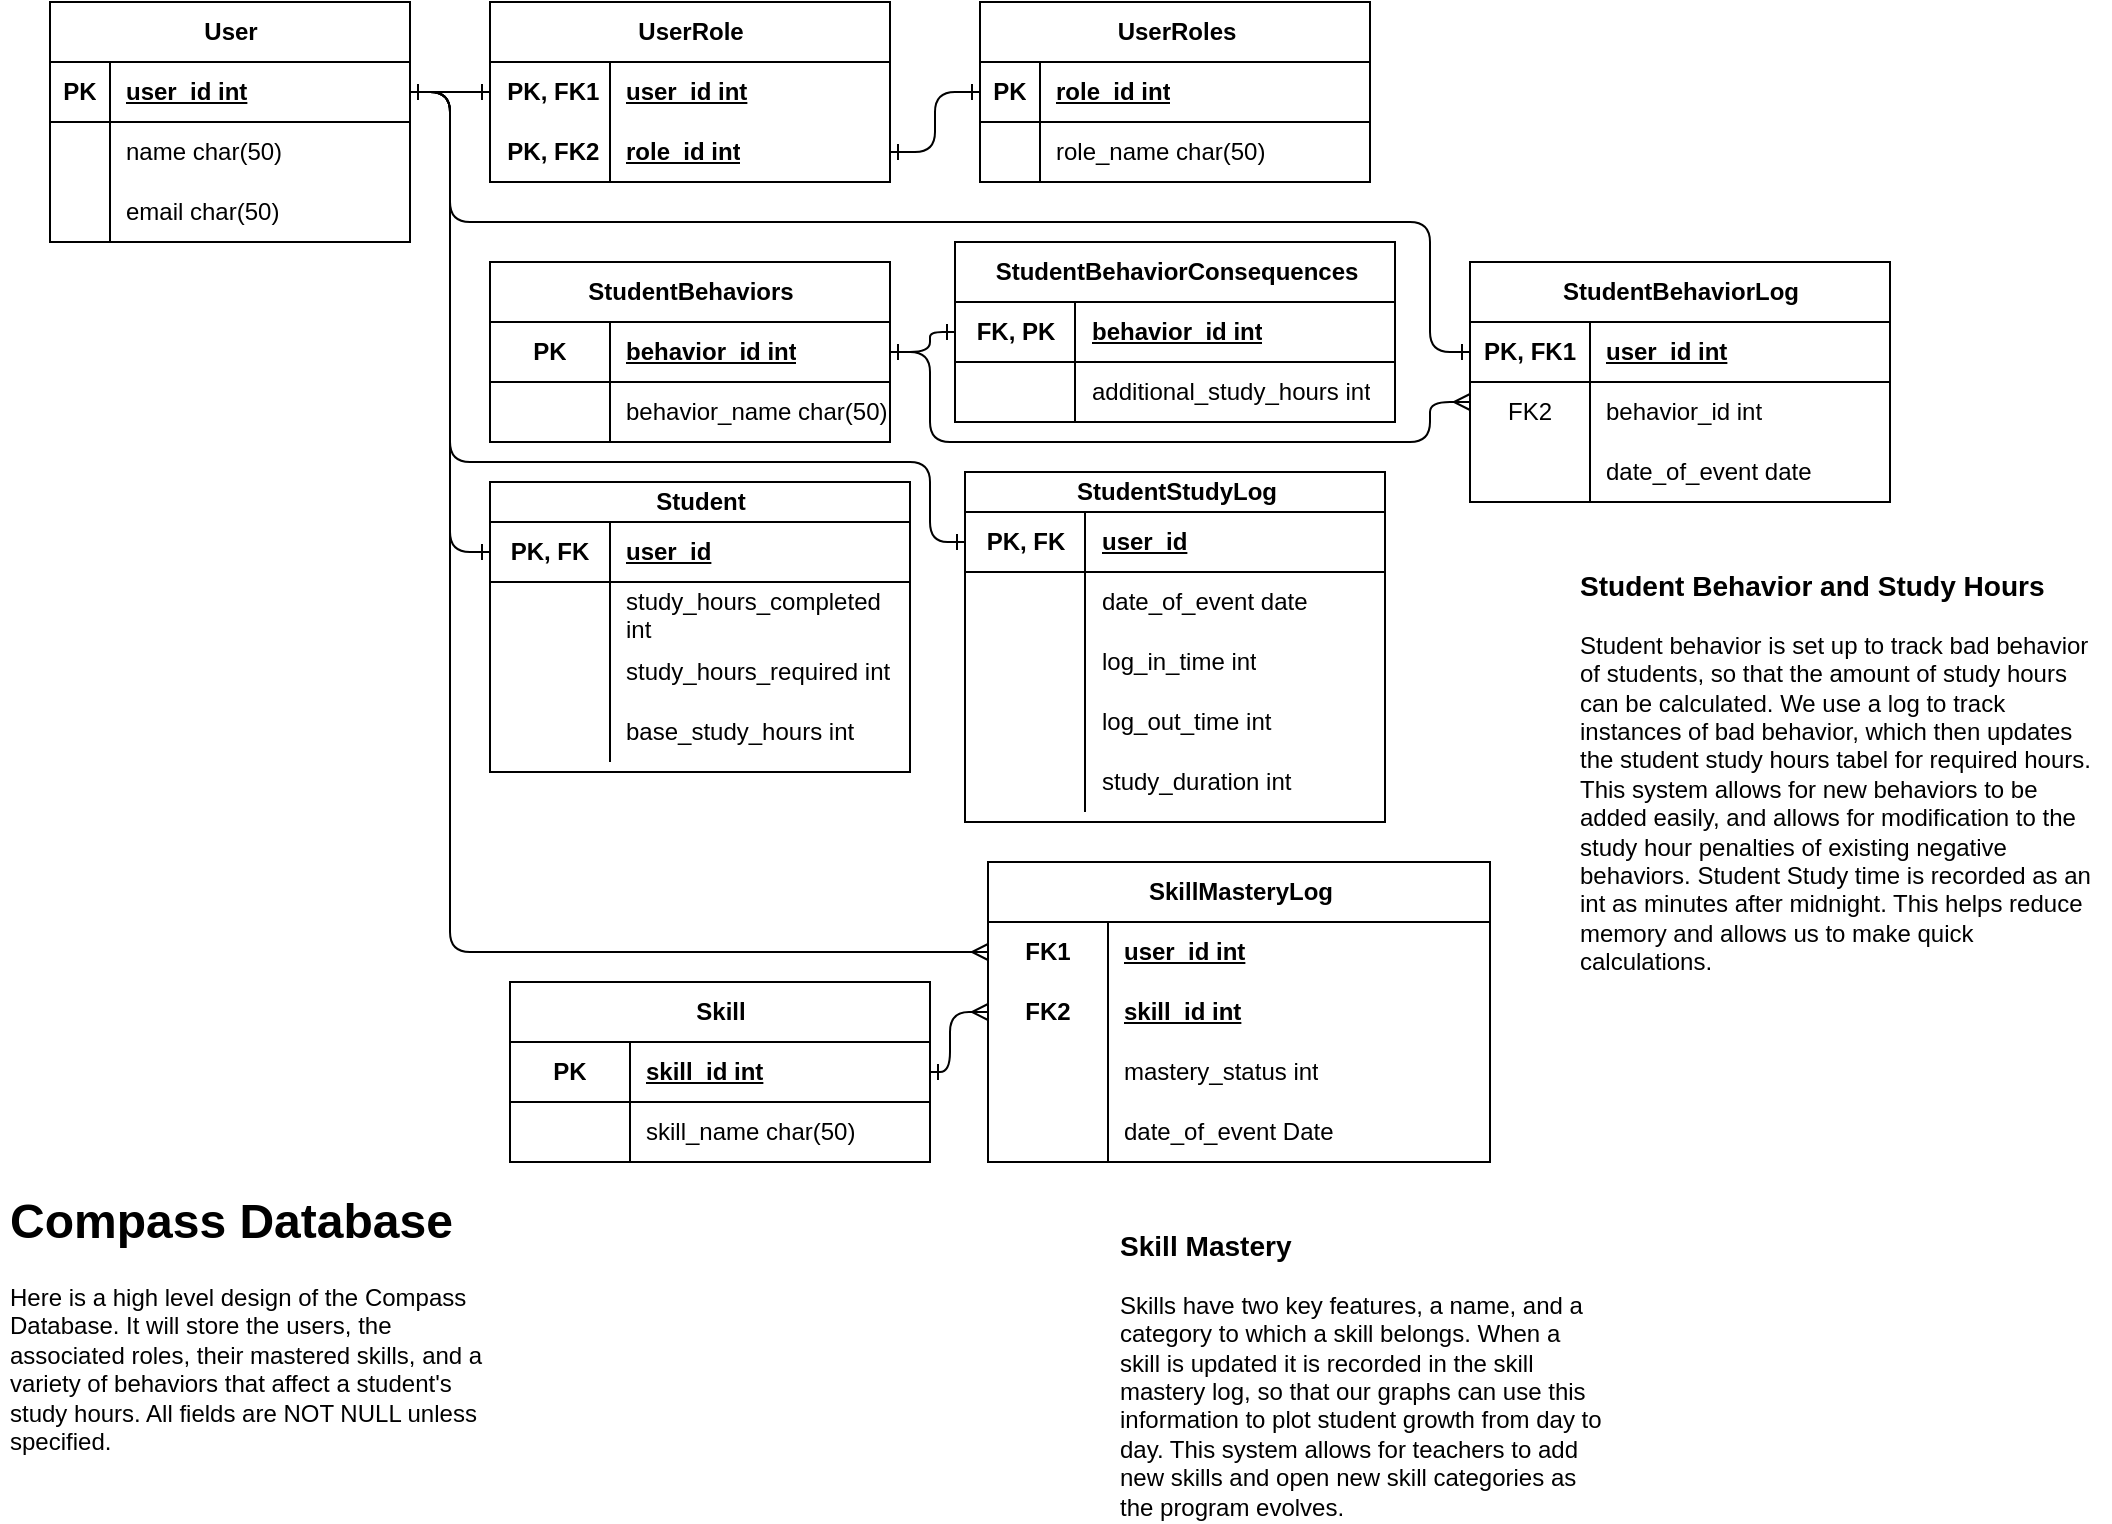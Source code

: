 <mxfile version="21.2.8" type="device">
  <diagram id="kwE6-qjGUI-A0Hsj0AUA" name="Revised-Schema">
    <mxGraphModel dx="1434" dy="844" grid="1" gridSize="10" guides="1" tooltips="1" connect="1" arrows="1" fold="1" page="1" pageScale="1" pageWidth="1100" pageHeight="850" math="0" shadow="0">
      <root>
        <mxCell id="0" />
        <mxCell id="1" parent="0" />
        <mxCell id="wrhdYv9aHZvg68aqzWrF-1" value="User" style="shape=table;startSize=30;container=1;collapsible=1;childLayout=tableLayout;fixedRows=1;rowLines=0;fontStyle=1;align=center;resizeLast=1;html=1;" parent="1" vertex="1">
          <mxGeometry x="40" y="40" width="180" height="120" as="geometry" />
        </mxCell>
        <mxCell id="wrhdYv9aHZvg68aqzWrF-2" value="" style="shape=tableRow;horizontal=0;startSize=0;swimlaneHead=0;swimlaneBody=0;fillColor=none;collapsible=0;dropTarget=0;points=[[0,0.5],[1,0.5]];portConstraint=eastwest;top=0;left=0;right=0;bottom=1;" parent="wrhdYv9aHZvg68aqzWrF-1" vertex="1">
          <mxGeometry y="30" width="180" height="30" as="geometry" />
        </mxCell>
        <mxCell id="wrhdYv9aHZvg68aqzWrF-3" value="PK" style="shape=partialRectangle;connectable=0;fillColor=none;top=0;left=0;bottom=0;right=0;fontStyle=1;overflow=hidden;whiteSpace=wrap;html=1;" parent="wrhdYv9aHZvg68aqzWrF-2" vertex="1">
          <mxGeometry width="30" height="30" as="geometry">
            <mxRectangle width="30" height="30" as="alternateBounds" />
          </mxGeometry>
        </mxCell>
        <mxCell id="wrhdYv9aHZvg68aqzWrF-4" value="user_id int  " style="shape=partialRectangle;connectable=0;fillColor=none;top=0;left=0;bottom=0;right=0;align=left;spacingLeft=6;fontStyle=5;overflow=hidden;whiteSpace=wrap;html=1;" parent="wrhdYv9aHZvg68aqzWrF-2" vertex="1">
          <mxGeometry x="30" width="150" height="30" as="geometry">
            <mxRectangle width="150" height="30" as="alternateBounds" />
          </mxGeometry>
        </mxCell>
        <mxCell id="wrhdYv9aHZvg68aqzWrF-5" value="" style="shape=tableRow;horizontal=0;startSize=0;swimlaneHead=0;swimlaneBody=0;fillColor=none;collapsible=0;dropTarget=0;points=[[0,0.5],[1,0.5]];portConstraint=eastwest;top=0;left=0;right=0;bottom=0;" parent="wrhdYv9aHZvg68aqzWrF-1" vertex="1">
          <mxGeometry y="60" width="180" height="30" as="geometry" />
        </mxCell>
        <mxCell id="wrhdYv9aHZvg68aqzWrF-6" value="" style="shape=partialRectangle;connectable=0;fillColor=none;top=0;left=0;bottom=0;right=0;editable=1;overflow=hidden;whiteSpace=wrap;html=1;" parent="wrhdYv9aHZvg68aqzWrF-5" vertex="1">
          <mxGeometry width="30" height="30" as="geometry">
            <mxRectangle width="30" height="30" as="alternateBounds" />
          </mxGeometry>
        </mxCell>
        <mxCell id="wrhdYv9aHZvg68aqzWrF-7" value="name char(50)  " style="shape=partialRectangle;connectable=0;fillColor=none;top=0;left=0;bottom=0;right=0;align=left;spacingLeft=6;overflow=hidden;whiteSpace=wrap;html=1;" parent="wrhdYv9aHZvg68aqzWrF-5" vertex="1">
          <mxGeometry x="30" width="150" height="30" as="geometry">
            <mxRectangle width="150" height="30" as="alternateBounds" />
          </mxGeometry>
        </mxCell>
        <mxCell id="wrhdYv9aHZvg68aqzWrF-70" value="" style="shape=tableRow;horizontal=0;startSize=0;swimlaneHead=0;swimlaneBody=0;fillColor=none;collapsible=0;dropTarget=0;points=[[0,0.5],[1,0.5]];portConstraint=eastwest;top=0;left=0;right=0;bottom=0;" parent="wrhdYv9aHZvg68aqzWrF-1" vertex="1">
          <mxGeometry y="90" width="180" height="30" as="geometry" />
        </mxCell>
        <mxCell id="wrhdYv9aHZvg68aqzWrF-71" value="" style="shape=partialRectangle;connectable=0;fillColor=none;top=0;left=0;bottom=0;right=0;editable=1;overflow=hidden;whiteSpace=wrap;html=1;" parent="wrhdYv9aHZvg68aqzWrF-70" vertex="1">
          <mxGeometry width="30" height="30" as="geometry">
            <mxRectangle width="30" height="30" as="alternateBounds" />
          </mxGeometry>
        </mxCell>
        <mxCell id="wrhdYv9aHZvg68aqzWrF-72" value="email char(50)  " style="shape=partialRectangle;connectable=0;fillColor=none;top=0;left=0;bottom=0;right=0;align=left;spacingLeft=6;overflow=hidden;whiteSpace=wrap;html=1;" parent="wrhdYv9aHZvg68aqzWrF-70" vertex="1">
          <mxGeometry x="30" width="150" height="30" as="geometry">
            <mxRectangle width="150" height="30" as="alternateBounds" />
          </mxGeometry>
        </mxCell>
        <mxCell id="wrhdYv9aHZvg68aqzWrF-11" value="UserRole" style="shape=table;startSize=30;container=1;collapsible=1;childLayout=tableLayout;fixedRows=1;rowLines=0;fontStyle=1;align=center;resizeLast=1;html=1;" parent="1" vertex="1">
          <mxGeometry x="260" y="40" width="200" height="90" as="geometry" />
        </mxCell>
        <mxCell id="-w2sV17a5buSyy1D-3dS-11" value="" style="shape=tableRow;horizontal=0;startSize=0;swimlaneHead=0;swimlaneBody=0;fillColor=none;collapsible=0;dropTarget=0;points=[[0,0.5],[1,0.5]];portConstraint=eastwest;top=0;left=0;right=0;bottom=0;" parent="wrhdYv9aHZvg68aqzWrF-11" vertex="1">
          <mxGeometry y="30" width="200" height="30" as="geometry" />
        </mxCell>
        <mxCell id="-w2sV17a5buSyy1D-3dS-12" value="&lt;b&gt;&amp;nbsp;PK, FK1&lt;/b&gt;" style="shape=partialRectangle;connectable=0;fillColor=none;top=0;left=0;bottom=0;right=0;editable=1;overflow=hidden;whiteSpace=wrap;html=1;" parent="-w2sV17a5buSyy1D-3dS-11" vertex="1">
          <mxGeometry width="60" height="30" as="geometry">
            <mxRectangle width="60" height="30" as="alternateBounds" />
          </mxGeometry>
        </mxCell>
        <mxCell id="-w2sV17a5buSyy1D-3dS-13" value="&lt;u&gt;&lt;b&gt;user_id int  &lt;/b&gt;&lt;/u&gt;" style="shape=partialRectangle;connectable=0;fillColor=none;top=0;left=0;bottom=0;right=0;align=left;spacingLeft=6;overflow=hidden;whiteSpace=wrap;html=1;" parent="-w2sV17a5buSyy1D-3dS-11" vertex="1">
          <mxGeometry x="60" width="140" height="30" as="geometry">
            <mxRectangle width="140" height="30" as="alternateBounds" />
          </mxGeometry>
        </mxCell>
        <mxCell id="wrhdYv9aHZvg68aqzWrF-12" value="" style="shape=tableRow;horizontal=0;startSize=0;swimlaneHead=0;swimlaneBody=0;fillColor=none;collapsible=0;dropTarget=0;points=[[0,0.5],[1,0.5]];portConstraint=eastwest;top=0;left=0;right=0;bottom=1;swimlaneLine=0;strokeColor=default;swimlaneFillColor=none;" parent="wrhdYv9aHZvg68aqzWrF-11" vertex="1">
          <mxGeometry y="60" width="200" height="30" as="geometry" />
        </mxCell>
        <mxCell id="wrhdYv9aHZvg68aqzWrF-13" value="&amp;nbsp;PK, FK2" style="shape=partialRectangle;connectable=0;fillColor=none;top=0;left=0;bottom=0;right=0;fontStyle=1;overflow=hidden;whiteSpace=wrap;html=1;" parent="wrhdYv9aHZvg68aqzWrF-12" vertex="1">
          <mxGeometry width="60" height="30" as="geometry">
            <mxRectangle width="60" height="30" as="alternateBounds" />
          </mxGeometry>
        </mxCell>
        <mxCell id="wrhdYv9aHZvg68aqzWrF-14" value="role_id int  " style="shape=partialRectangle;connectable=0;fillColor=none;top=0;left=0;bottom=0;right=0;align=left;spacingLeft=6;fontStyle=5;overflow=hidden;whiteSpace=wrap;html=1;strokeColor=default;" parent="wrhdYv9aHZvg68aqzWrF-12" vertex="1">
          <mxGeometry x="60" width="140" height="30" as="geometry">
            <mxRectangle width="140" height="30" as="alternateBounds" />
          </mxGeometry>
        </mxCell>
        <mxCell id="wrhdYv9aHZvg68aqzWrF-18" value="UserRoles" style="shape=table;startSize=30;container=1;collapsible=1;childLayout=tableLayout;fixedRows=1;rowLines=0;fontStyle=1;align=center;resizeLast=1;html=1;" parent="1" vertex="1">
          <mxGeometry x="505" y="40" width="195" height="90" as="geometry" />
        </mxCell>
        <mxCell id="wrhdYv9aHZvg68aqzWrF-19" value="" style="shape=tableRow;horizontal=0;startSize=0;swimlaneHead=0;swimlaneBody=0;fillColor=none;collapsible=0;dropTarget=0;points=[[0,0.5],[1,0.5]];portConstraint=eastwest;top=0;left=0;right=0;bottom=1;swimlaneLine=0;strokeColor=default;" parent="wrhdYv9aHZvg68aqzWrF-18" vertex="1">
          <mxGeometry y="30" width="195" height="30" as="geometry" />
        </mxCell>
        <mxCell id="wrhdYv9aHZvg68aqzWrF-20" value="PK" style="shape=partialRectangle;connectable=0;fillColor=none;top=0;left=0;bottom=0;right=0;fontStyle=1;overflow=hidden;whiteSpace=wrap;html=1;" parent="wrhdYv9aHZvg68aqzWrF-19" vertex="1">
          <mxGeometry width="30" height="30" as="geometry">
            <mxRectangle width="30" height="30" as="alternateBounds" />
          </mxGeometry>
        </mxCell>
        <mxCell id="wrhdYv9aHZvg68aqzWrF-21" value="role_id int  " style="shape=partialRectangle;connectable=0;fillColor=none;top=0;left=0;bottom=0;right=0;align=left;spacingLeft=6;fontStyle=5;overflow=hidden;whiteSpace=wrap;html=1;strokeColor=default;" parent="wrhdYv9aHZvg68aqzWrF-19" vertex="1">
          <mxGeometry x="30" width="165" height="30" as="geometry">
            <mxRectangle width="165" height="30" as="alternateBounds" />
          </mxGeometry>
        </mxCell>
        <mxCell id="wrhdYv9aHZvg68aqzWrF-22" value="" style="shape=tableRow;horizontal=0;startSize=0;swimlaneHead=0;swimlaneBody=0;fillColor=none;collapsible=0;dropTarget=0;points=[[0,0.5],[1,0.5]];portConstraint=eastwest;top=0;left=0;right=0;bottom=0;" parent="wrhdYv9aHZvg68aqzWrF-18" vertex="1">
          <mxGeometry y="60" width="195" height="30" as="geometry" />
        </mxCell>
        <mxCell id="wrhdYv9aHZvg68aqzWrF-23" value="" style="shape=partialRectangle;connectable=0;fillColor=none;top=0;left=0;bottom=0;right=0;editable=1;overflow=hidden;whiteSpace=wrap;html=1;" parent="wrhdYv9aHZvg68aqzWrF-22" vertex="1">
          <mxGeometry width="30" height="30" as="geometry">
            <mxRectangle width="30" height="30" as="alternateBounds" />
          </mxGeometry>
        </mxCell>
        <mxCell id="wrhdYv9aHZvg68aqzWrF-24" value="role_name char(50)" style="shape=partialRectangle;connectable=0;fillColor=none;top=0;left=0;bottom=0;right=0;align=left;spacingLeft=6;overflow=hidden;whiteSpace=wrap;html=1;" parent="wrhdYv9aHZvg68aqzWrF-22" vertex="1">
          <mxGeometry x="30" width="165" height="30" as="geometry">
            <mxRectangle width="165" height="30" as="alternateBounds" />
          </mxGeometry>
        </mxCell>
        <mxCell id="wrhdYv9aHZvg68aqzWrF-25" style="edgeStyle=orthogonalEdgeStyle;rounded=1;orthogonalLoop=1;jettySize=auto;html=1;exitX=1;exitY=0.5;exitDx=0;exitDy=0;endArrow=ERone;endFill=0;" parent="1" source="wrhdYv9aHZvg68aqzWrF-2" target="-w2sV17a5buSyy1D-3dS-11" edge="1">
          <mxGeometry relative="1" as="geometry" />
        </mxCell>
        <mxCell id="wrhdYv9aHZvg68aqzWrF-26" style="edgeStyle=orthogonalEdgeStyle;rounded=1;orthogonalLoop=1;jettySize=auto;html=1;entryX=0;entryY=0.5;entryDx=0;entryDy=0;endArrow=ERone;endFill=0;startArrow=ERone;startFill=0;" parent="1" source="wrhdYv9aHZvg68aqzWrF-12" target="wrhdYv9aHZvg68aqzWrF-19" edge="1">
          <mxGeometry relative="1" as="geometry">
            <mxPoint x="470" y="125" as="sourcePoint" />
          </mxGeometry>
        </mxCell>
        <mxCell id="wrhdYv9aHZvg68aqzWrF-27" value="StudentStudyLog" style="shape=table;startSize=20;container=1;collapsible=1;childLayout=tableLayout;fixedRows=1;rowLines=0;fontStyle=1;align=center;resizeLast=1;html=1;" parent="1" vertex="1">
          <mxGeometry x="497.5" y="275" width="210" height="175" as="geometry" />
        </mxCell>
        <mxCell id="wrhdYv9aHZvg68aqzWrF-28" value="" style="shape=tableRow;horizontal=0;startSize=0;swimlaneHead=0;swimlaneBody=0;fillColor=none;collapsible=0;dropTarget=0;points=[[0,0.5],[1,0.5]];portConstraint=eastwest;top=0;left=0;right=0;bottom=1;" parent="wrhdYv9aHZvg68aqzWrF-27" vertex="1">
          <mxGeometry y="20" width="210" height="30" as="geometry" />
        </mxCell>
        <mxCell id="wrhdYv9aHZvg68aqzWrF-29" value="PK, FK" style="shape=partialRectangle;connectable=0;fillColor=none;top=0;left=0;bottom=0;right=0;fontStyle=1;overflow=hidden;whiteSpace=wrap;html=1;" parent="wrhdYv9aHZvg68aqzWrF-28" vertex="1">
          <mxGeometry width="60" height="30" as="geometry">
            <mxRectangle width="60" height="30" as="alternateBounds" />
          </mxGeometry>
        </mxCell>
        <mxCell id="wrhdYv9aHZvg68aqzWrF-30" value="user_id" style="shape=partialRectangle;connectable=0;fillColor=none;top=0;left=0;bottom=0;right=0;align=left;spacingLeft=6;fontStyle=5;overflow=hidden;whiteSpace=wrap;html=1;" parent="wrhdYv9aHZvg68aqzWrF-28" vertex="1">
          <mxGeometry x="60" width="150" height="30" as="geometry">
            <mxRectangle width="150" height="30" as="alternateBounds" />
          </mxGeometry>
        </mxCell>
        <mxCell id="wrhdYv9aHZvg68aqzWrF-31" value="" style="shape=tableRow;horizontal=0;startSize=0;swimlaneHead=0;swimlaneBody=0;fillColor=none;collapsible=0;dropTarget=0;points=[[0,0.5],[1,0.5]];portConstraint=eastwest;top=0;left=0;right=0;bottom=0;" parent="wrhdYv9aHZvg68aqzWrF-27" vertex="1">
          <mxGeometry y="50" width="210" height="30" as="geometry" />
        </mxCell>
        <mxCell id="wrhdYv9aHZvg68aqzWrF-32" value="" style="shape=partialRectangle;connectable=0;fillColor=none;top=0;left=0;bottom=0;right=0;editable=1;overflow=hidden;whiteSpace=wrap;html=1;" parent="wrhdYv9aHZvg68aqzWrF-31" vertex="1">
          <mxGeometry width="60" height="30" as="geometry">
            <mxRectangle width="60" height="30" as="alternateBounds" />
          </mxGeometry>
        </mxCell>
        <mxCell id="wrhdYv9aHZvg68aqzWrF-33" value="date_of_event date" style="shape=partialRectangle;connectable=0;fillColor=none;top=0;left=0;bottom=0;right=0;align=left;spacingLeft=6;overflow=hidden;whiteSpace=wrap;html=1;" parent="wrhdYv9aHZvg68aqzWrF-31" vertex="1">
          <mxGeometry x="60" width="150" height="30" as="geometry">
            <mxRectangle width="150" height="30" as="alternateBounds" />
          </mxGeometry>
        </mxCell>
        <mxCell id="sIA8GLZx5vMfDytJu7W9-29" value="" style="shape=tableRow;horizontal=0;startSize=0;swimlaneHead=0;swimlaneBody=0;fillColor=none;collapsible=0;dropTarget=0;points=[[0,0.5],[1,0.5]];portConstraint=eastwest;top=0;left=0;right=0;bottom=0;" vertex="1" parent="wrhdYv9aHZvg68aqzWrF-27">
          <mxGeometry y="80" width="210" height="30" as="geometry" />
        </mxCell>
        <mxCell id="sIA8GLZx5vMfDytJu7W9-30" value="" style="shape=partialRectangle;connectable=0;fillColor=none;top=0;left=0;bottom=0;right=0;editable=1;overflow=hidden;whiteSpace=wrap;html=1;" vertex="1" parent="sIA8GLZx5vMfDytJu7W9-29">
          <mxGeometry width="60" height="30" as="geometry">
            <mxRectangle width="60" height="30" as="alternateBounds" />
          </mxGeometry>
        </mxCell>
        <mxCell id="sIA8GLZx5vMfDytJu7W9-31" value="log_in_time int" style="shape=partialRectangle;connectable=0;fillColor=none;top=0;left=0;bottom=0;right=0;align=left;spacingLeft=6;overflow=hidden;whiteSpace=wrap;html=1;" vertex="1" parent="sIA8GLZx5vMfDytJu7W9-29">
          <mxGeometry x="60" width="150" height="30" as="geometry">
            <mxRectangle width="150" height="30" as="alternateBounds" />
          </mxGeometry>
        </mxCell>
        <mxCell id="wrhdYv9aHZvg68aqzWrF-46" value="" style="shape=tableRow;horizontal=0;startSize=0;swimlaneHead=0;swimlaneBody=0;fillColor=none;collapsible=0;dropTarget=0;points=[[0,0.5],[1,0.5]];portConstraint=eastwest;top=0;left=0;right=0;bottom=0;" parent="wrhdYv9aHZvg68aqzWrF-27" vertex="1">
          <mxGeometry y="110" width="210" height="30" as="geometry" />
        </mxCell>
        <mxCell id="wrhdYv9aHZvg68aqzWrF-47" value="" style="shape=partialRectangle;connectable=0;fillColor=none;top=0;left=0;bottom=0;right=0;editable=1;overflow=hidden;whiteSpace=wrap;html=1;" parent="wrhdYv9aHZvg68aqzWrF-46" vertex="1">
          <mxGeometry width="60" height="30" as="geometry">
            <mxRectangle width="60" height="30" as="alternateBounds" />
          </mxGeometry>
        </mxCell>
        <mxCell id="wrhdYv9aHZvg68aqzWrF-48" value="log_out_time int" style="shape=partialRectangle;connectable=0;fillColor=none;top=0;left=0;bottom=0;right=0;align=left;spacingLeft=6;overflow=hidden;whiteSpace=wrap;html=1;" parent="wrhdYv9aHZvg68aqzWrF-46" vertex="1">
          <mxGeometry x="60" width="150" height="30" as="geometry">
            <mxRectangle width="150" height="30" as="alternateBounds" />
          </mxGeometry>
        </mxCell>
        <mxCell id="IGN3j7L9_UiRjIyBnI4d-12" value="" style="shape=tableRow;horizontal=0;startSize=0;swimlaneHead=0;swimlaneBody=0;fillColor=none;collapsible=0;dropTarget=0;points=[[0,0.5],[1,0.5]];portConstraint=eastwest;top=0;left=0;right=0;bottom=0;" parent="wrhdYv9aHZvg68aqzWrF-27" vertex="1">
          <mxGeometry y="140" width="210" height="30" as="geometry" />
        </mxCell>
        <mxCell id="IGN3j7L9_UiRjIyBnI4d-13" value="" style="shape=partialRectangle;connectable=0;fillColor=none;top=0;left=0;bottom=0;right=0;editable=1;overflow=hidden;whiteSpace=wrap;html=1;" parent="IGN3j7L9_UiRjIyBnI4d-12" vertex="1">
          <mxGeometry width="60" height="30" as="geometry">
            <mxRectangle width="60" height="30" as="alternateBounds" />
          </mxGeometry>
        </mxCell>
        <mxCell id="IGN3j7L9_UiRjIyBnI4d-14" value="study_duration int  " style="shape=partialRectangle;connectable=0;fillColor=none;top=0;left=0;bottom=0;right=0;align=left;spacingLeft=6;overflow=hidden;whiteSpace=wrap;html=1;" parent="IGN3j7L9_UiRjIyBnI4d-12" vertex="1">
          <mxGeometry x="60" width="150" height="30" as="geometry">
            <mxRectangle width="150" height="30" as="alternateBounds" />
          </mxGeometry>
        </mxCell>
        <mxCell id="wrhdYv9aHZvg68aqzWrF-49" style="edgeStyle=orthogonalEdgeStyle;rounded=1;orthogonalLoop=1;jettySize=auto;html=1;exitX=1;exitY=0.5;exitDx=0;exitDy=0;entryX=0;entryY=0.5;entryDx=0;entryDy=0;startArrow=ERone;startFill=0;endArrow=ERone;endFill=0;" parent="1" source="wrhdYv9aHZvg68aqzWrF-2" target="wrhdYv9aHZvg68aqzWrF-28" edge="1">
          <mxGeometry relative="1" as="geometry">
            <Array as="points">
              <mxPoint x="240" y="85" />
              <mxPoint x="240" y="270" />
              <mxPoint x="480" y="270" />
              <mxPoint x="480" y="310" />
            </Array>
          </mxGeometry>
        </mxCell>
        <mxCell id="wrhdYv9aHZvg68aqzWrF-69" style="edgeStyle=orthogonalEdgeStyle;orthogonalLoop=1;jettySize=auto;html=1;exitX=1;exitY=0.5;exitDx=0;exitDy=0;entryX=0;entryY=0.5;entryDx=0;entryDy=0;rounded=1;endArrow=ERmany;endFill=0;startArrow=ERone;startFill=0;" parent="1" source="wrhdYv9aHZvg68aqzWrF-2" target="wrhdYv9aHZvg68aqzWrF-107" edge="1">
          <mxGeometry relative="1" as="geometry">
            <Array as="points">
              <mxPoint x="240" y="85" />
              <mxPoint x="240" y="515" />
            </Array>
          </mxGeometry>
        </mxCell>
        <mxCell id="wrhdYv9aHZvg68aqzWrF-73" value="Skill" style="shape=table;startSize=30;container=1;collapsible=1;childLayout=tableLayout;fixedRows=1;rowLines=0;fontStyle=1;align=center;resizeLast=1;html=1;" parent="1" vertex="1">
          <mxGeometry x="270" y="530" width="210" height="90" as="geometry" />
        </mxCell>
        <mxCell id="wrhdYv9aHZvg68aqzWrF-74" value="" style="shape=tableRow;horizontal=0;startSize=0;swimlaneHead=0;swimlaneBody=0;fillColor=none;collapsible=0;dropTarget=0;points=[[0,0.5],[1,0.5]];portConstraint=eastwest;top=0;left=0;right=0;bottom=1;" parent="wrhdYv9aHZvg68aqzWrF-73" vertex="1">
          <mxGeometry y="30" width="210" height="30" as="geometry" />
        </mxCell>
        <mxCell id="wrhdYv9aHZvg68aqzWrF-75" value="PK" style="shape=partialRectangle;connectable=0;fillColor=none;top=0;left=0;bottom=0;right=0;fontStyle=1;overflow=hidden;whiteSpace=wrap;html=1;" parent="wrhdYv9aHZvg68aqzWrF-74" vertex="1">
          <mxGeometry width="60" height="30" as="geometry">
            <mxRectangle width="60" height="30" as="alternateBounds" />
          </mxGeometry>
        </mxCell>
        <mxCell id="wrhdYv9aHZvg68aqzWrF-76" value="skill_id int  " style="shape=partialRectangle;connectable=0;fillColor=none;top=0;left=0;bottom=0;right=0;align=left;spacingLeft=6;fontStyle=5;overflow=hidden;whiteSpace=wrap;html=1;" parent="wrhdYv9aHZvg68aqzWrF-74" vertex="1">
          <mxGeometry x="60" width="150" height="30" as="geometry">
            <mxRectangle width="150" height="30" as="alternateBounds" />
          </mxGeometry>
        </mxCell>
        <mxCell id="wrhdYv9aHZvg68aqzWrF-77" value="" style="shape=tableRow;horizontal=0;startSize=0;swimlaneHead=0;swimlaneBody=0;fillColor=none;collapsible=0;dropTarget=0;points=[[0,0.5],[1,0.5]];portConstraint=eastwest;top=0;left=0;right=0;bottom=0;" parent="wrhdYv9aHZvg68aqzWrF-73" vertex="1">
          <mxGeometry y="60" width="210" height="30" as="geometry" />
        </mxCell>
        <mxCell id="wrhdYv9aHZvg68aqzWrF-78" value="" style="shape=partialRectangle;connectable=0;fillColor=none;top=0;left=0;bottom=0;right=0;editable=1;overflow=hidden;whiteSpace=wrap;html=1;" parent="wrhdYv9aHZvg68aqzWrF-77" vertex="1">
          <mxGeometry width="60" height="30" as="geometry">
            <mxRectangle width="60" height="30" as="alternateBounds" />
          </mxGeometry>
        </mxCell>
        <mxCell id="wrhdYv9aHZvg68aqzWrF-79" value="skill_name char(50)" style="shape=partialRectangle;connectable=0;fillColor=none;top=0;left=0;bottom=0;right=0;align=left;spacingLeft=6;overflow=hidden;whiteSpace=wrap;html=1;" parent="wrhdYv9aHZvg68aqzWrF-77" vertex="1">
          <mxGeometry x="60" width="150" height="30" as="geometry">
            <mxRectangle width="150" height="30" as="alternateBounds" />
          </mxGeometry>
        </mxCell>
        <mxCell id="wrhdYv9aHZvg68aqzWrF-103" value="SkillMasteryLog" style="shape=table;startSize=30;container=1;collapsible=1;childLayout=tableLayout;fixedRows=1;rowLines=0;fontStyle=1;align=center;resizeLast=1;html=1;" parent="1" vertex="1">
          <mxGeometry x="509" y="470" width="251" height="150" as="geometry" />
        </mxCell>
        <mxCell id="wrhdYv9aHZvg68aqzWrF-107" value="" style="shape=tableRow;horizontal=0;startSize=0;swimlaneHead=0;swimlaneBody=0;fillColor=none;collapsible=0;dropTarget=0;points=[[0,0.5],[1,0.5]];portConstraint=eastwest;top=0;left=0;right=0;bottom=0;" parent="wrhdYv9aHZvg68aqzWrF-103" vertex="1">
          <mxGeometry y="30" width="251" height="30" as="geometry" />
        </mxCell>
        <mxCell id="wrhdYv9aHZvg68aqzWrF-108" value="&lt;b&gt;FK1&lt;/b&gt;" style="shape=partialRectangle;connectable=0;fillColor=none;top=0;left=0;bottom=0;right=0;editable=1;overflow=hidden;whiteSpace=wrap;html=1;" parent="wrhdYv9aHZvg68aqzWrF-107" vertex="1">
          <mxGeometry width="60" height="30" as="geometry">
            <mxRectangle width="60" height="30" as="alternateBounds" />
          </mxGeometry>
        </mxCell>
        <mxCell id="wrhdYv9aHZvg68aqzWrF-109" value="&lt;div style=&quot;text-align: right;&quot;&gt;&lt;u style=&quot;background-color: initial; font-weight: bold;&quot;&gt;user_id int&lt;/u&gt;&lt;/div&gt;" style="shape=partialRectangle;connectable=0;fillColor=none;top=0;left=0;bottom=0;right=0;align=left;spacingLeft=6;overflow=hidden;whiteSpace=wrap;html=1;" parent="wrhdYv9aHZvg68aqzWrF-107" vertex="1">
          <mxGeometry x="60" width="191" height="30" as="geometry">
            <mxRectangle width="191" height="30" as="alternateBounds" />
          </mxGeometry>
        </mxCell>
        <mxCell id="wrhdYv9aHZvg68aqzWrF-110" value="" style="shape=tableRow;horizontal=0;startSize=0;swimlaneHead=0;swimlaneBody=0;fillColor=none;collapsible=0;dropTarget=0;points=[[0,0.5],[1,0.5]];portConstraint=eastwest;top=0;left=0;right=0;bottom=0;" parent="wrhdYv9aHZvg68aqzWrF-103" vertex="1">
          <mxGeometry y="60" width="251" height="30" as="geometry" />
        </mxCell>
        <mxCell id="wrhdYv9aHZvg68aqzWrF-111" value="&lt;b&gt;FK2&lt;/b&gt;" style="shape=partialRectangle;connectable=0;fillColor=none;top=0;left=0;bottom=0;right=0;editable=1;overflow=hidden;whiteSpace=wrap;html=1;" parent="wrhdYv9aHZvg68aqzWrF-110" vertex="1">
          <mxGeometry width="60" height="30" as="geometry">
            <mxRectangle width="60" height="30" as="alternateBounds" />
          </mxGeometry>
        </mxCell>
        <mxCell id="wrhdYv9aHZvg68aqzWrF-112" value="&lt;u style=&quot;font-weight: bold;&quot;&gt;skill_id int&lt;/u&gt;" style="shape=partialRectangle;connectable=0;fillColor=none;top=0;left=0;bottom=0;right=0;align=left;spacingLeft=6;overflow=hidden;whiteSpace=wrap;html=1;" parent="wrhdYv9aHZvg68aqzWrF-110" vertex="1">
          <mxGeometry x="60" width="191" height="30" as="geometry">
            <mxRectangle width="191" height="30" as="alternateBounds" />
          </mxGeometry>
        </mxCell>
        <mxCell id="-w2sV17a5buSyy1D-3dS-1" value="" style="shape=tableRow;horizontal=0;startSize=0;swimlaneHead=0;swimlaneBody=0;fillColor=none;collapsible=0;dropTarget=0;points=[[0,0.5],[1,0.5]];portConstraint=eastwest;top=0;left=0;right=0;bottom=0;" parent="wrhdYv9aHZvg68aqzWrF-103" vertex="1">
          <mxGeometry y="90" width="251" height="30" as="geometry" />
        </mxCell>
        <mxCell id="-w2sV17a5buSyy1D-3dS-2" value="" style="shape=partialRectangle;connectable=0;fillColor=none;top=0;left=0;bottom=0;right=0;editable=1;overflow=hidden;whiteSpace=wrap;html=1;" parent="-w2sV17a5buSyy1D-3dS-1" vertex="1">
          <mxGeometry width="60" height="30" as="geometry">
            <mxRectangle width="60" height="30" as="alternateBounds" />
          </mxGeometry>
        </mxCell>
        <mxCell id="-w2sV17a5buSyy1D-3dS-3" value="mastery_status int" style="shape=partialRectangle;connectable=0;fillColor=none;top=0;left=0;bottom=0;right=0;align=left;spacingLeft=6;overflow=hidden;whiteSpace=wrap;html=1;" parent="-w2sV17a5buSyy1D-3dS-1" vertex="1">
          <mxGeometry x="60" width="191" height="30" as="geometry">
            <mxRectangle width="191" height="30" as="alternateBounds" />
          </mxGeometry>
        </mxCell>
        <mxCell id="-w2sV17a5buSyy1D-3dS-5" value="" style="shape=tableRow;horizontal=0;startSize=0;swimlaneHead=0;swimlaneBody=0;fillColor=none;collapsible=0;dropTarget=0;points=[[0,0.5],[1,0.5]];portConstraint=eastwest;top=0;left=0;right=0;bottom=0;" parent="wrhdYv9aHZvg68aqzWrF-103" vertex="1">
          <mxGeometry y="120" width="251" height="30" as="geometry" />
        </mxCell>
        <mxCell id="-w2sV17a5buSyy1D-3dS-6" value="" style="shape=partialRectangle;connectable=0;fillColor=none;top=0;left=0;bottom=0;right=0;editable=1;overflow=hidden;whiteSpace=wrap;html=1;" parent="-w2sV17a5buSyy1D-3dS-5" vertex="1">
          <mxGeometry width="60" height="30" as="geometry">
            <mxRectangle width="60" height="30" as="alternateBounds" />
          </mxGeometry>
        </mxCell>
        <mxCell id="-w2sV17a5buSyy1D-3dS-7" value="date_of_event Date" style="shape=partialRectangle;connectable=0;fillColor=none;top=0;left=0;bottom=0;right=0;align=left;spacingLeft=6;overflow=hidden;whiteSpace=wrap;html=1;" parent="-w2sV17a5buSyy1D-3dS-5" vertex="1">
          <mxGeometry x="60" width="191" height="30" as="geometry">
            <mxRectangle width="191" height="30" as="alternateBounds" />
          </mxGeometry>
        </mxCell>
        <mxCell id="wrhdYv9aHZvg68aqzWrF-115" style="edgeStyle=orthogonalEdgeStyle;rounded=1;orthogonalLoop=1;jettySize=auto;html=1;exitX=1;exitY=0.5;exitDx=0;exitDy=0;startArrow=ERone;startFill=0;endArrow=ERmany;endFill=0;" parent="1" source="wrhdYv9aHZvg68aqzWrF-74" target="wrhdYv9aHZvg68aqzWrF-110" edge="1">
          <mxGeometry relative="1" as="geometry">
            <Array as="points">
              <mxPoint x="490" y="575" />
              <mxPoint x="490" y="545" />
            </Array>
          </mxGeometry>
        </mxCell>
        <mxCell id="-w2sV17a5buSyy1D-3dS-30" value="StudentBehaviorLog" style="shape=table;startSize=30;container=1;collapsible=1;childLayout=tableLayout;fixedRows=1;rowLines=0;fontStyle=1;align=center;resizeLast=1;html=1;" parent="1" vertex="1">
          <mxGeometry x="750" y="170" width="210" height="120" as="geometry" />
        </mxCell>
        <mxCell id="-w2sV17a5buSyy1D-3dS-31" value="" style="shape=tableRow;horizontal=0;startSize=0;swimlaneHead=0;swimlaneBody=0;fillColor=none;collapsible=0;dropTarget=0;points=[[0,0.5],[1,0.5]];portConstraint=eastwest;top=0;left=0;right=0;bottom=1;" parent="-w2sV17a5buSyy1D-3dS-30" vertex="1">
          <mxGeometry y="30" width="210" height="30" as="geometry" />
        </mxCell>
        <mxCell id="-w2sV17a5buSyy1D-3dS-32" value="PK, FK1" style="shape=partialRectangle;connectable=0;fillColor=none;top=0;left=0;bottom=0;right=0;fontStyle=1;overflow=hidden;whiteSpace=wrap;html=1;" parent="-w2sV17a5buSyy1D-3dS-31" vertex="1">
          <mxGeometry width="60" height="30" as="geometry">
            <mxRectangle width="60" height="30" as="alternateBounds" />
          </mxGeometry>
        </mxCell>
        <mxCell id="-w2sV17a5buSyy1D-3dS-33" value="user_id int  " style="shape=partialRectangle;connectable=0;fillColor=none;top=0;left=0;bottom=0;right=0;align=left;spacingLeft=6;fontStyle=5;overflow=hidden;whiteSpace=wrap;html=1;" parent="-w2sV17a5buSyy1D-3dS-31" vertex="1">
          <mxGeometry x="60" width="150" height="30" as="geometry">
            <mxRectangle width="150" height="30" as="alternateBounds" />
          </mxGeometry>
        </mxCell>
        <mxCell id="-w2sV17a5buSyy1D-3dS-37" value="" style="shape=tableRow;horizontal=0;startSize=0;swimlaneHead=0;swimlaneBody=0;fillColor=none;collapsible=0;dropTarget=0;points=[[0,0.5],[1,0.5]];portConstraint=eastwest;top=0;left=0;right=0;bottom=0;" parent="-w2sV17a5buSyy1D-3dS-30" vertex="1">
          <mxGeometry y="60" width="210" height="30" as="geometry" />
        </mxCell>
        <mxCell id="-w2sV17a5buSyy1D-3dS-38" value="FK2" style="shape=partialRectangle;connectable=0;fillColor=none;top=0;left=0;bottom=0;right=0;editable=1;overflow=hidden;whiteSpace=wrap;html=1;" parent="-w2sV17a5buSyy1D-3dS-37" vertex="1">
          <mxGeometry width="60" height="30" as="geometry">
            <mxRectangle width="60" height="30" as="alternateBounds" />
          </mxGeometry>
        </mxCell>
        <mxCell id="-w2sV17a5buSyy1D-3dS-39" value="behavior_id int  " style="shape=partialRectangle;connectable=0;fillColor=none;top=0;left=0;bottom=0;right=0;align=left;spacingLeft=6;overflow=hidden;whiteSpace=wrap;html=1;" parent="-w2sV17a5buSyy1D-3dS-37" vertex="1">
          <mxGeometry x="60" width="150" height="30" as="geometry">
            <mxRectangle width="150" height="30" as="alternateBounds" />
          </mxGeometry>
        </mxCell>
        <mxCell id="-w2sV17a5buSyy1D-3dS-84" value="" style="shape=tableRow;horizontal=0;startSize=0;swimlaneHead=0;swimlaneBody=0;fillColor=none;collapsible=0;dropTarget=0;points=[[0,0.5],[1,0.5]];portConstraint=eastwest;top=0;left=0;right=0;bottom=0;" parent="-w2sV17a5buSyy1D-3dS-30" vertex="1">
          <mxGeometry y="90" width="210" height="30" as="geometry" />
        </mxCell>
        <mxCell id="-w2sV17a5buSyy1D-3dS-85" value="" style="shape=partialRectangle;connectable=0;fillColor=none;top=0;left=0;bottom=0;right=0;editable=1;overflow=hidden;whiteSpace=wrap;html=1;" parent="-w2sV17a5buSyy1D-3dS-84" vertex="1">
          <mxGeometry width="60" height="30" as="geometry">
            <mxRectangle width="60" height="30" as="alternateBounds" />
          </mxGeometry>
        </mxCell>
        <mxCell id="-w2sV17a5buSyy1D-3dS-86" value="date_of_event date" style="shape=partialRectangle;connectable=0;fillColor=none;top=0;left=0;bottom=0;right=0;align=left;spacingLeft=6;overflow=hidden;whiteSpace=wrap;html=1;" parent="-w2sV17a5buSyy1D-3dS-84" vertex="1">
          <mxGeometry x="60" width="150" height="30" as="geometry">
            <mxRectangle width="150" height="30" as="alternateBounds" />
          </mxGeometry>
        </mxCell>
        <mxCell id="-w2sV17a5buSyy1D-3dS-52" style="edgeStyle=orthogonalEdgeStyle;rounded=1;orthogonalLoop=1;jettySize=auto;html=1;exitX=1;exitY=0.5;exitDx=0;exitDy=0;endArrow=ERone;endFill=0;" parent="1" source="wrhdYv9aHZvg68aqzWrF-2" target="-w2sV17a5buSyy1D-3dS-31" edge="1">
          <mxGeometry relative="1" as="geometry">
            <Array as="points">
              <mxPoint x="240" y="85" />
              <mxPoint x="240" y="150" />
              <mxPoint x="730" y="150" />
              <mxPoint x="730" y="215" />
            </Array>
          </mxGeometry>
        </mxCell>
        <mxCell id="-w2sV17a5buSyy1D-3dS-69" value="StudentBehaviors" style="shape=table;startSize=30;container=1;collapsible=1;childLayout=tableLayout;fixedRows=1;rowLines=0;fontStyle=1;align=center;resizeLast=1;html=1;" parent="1" vertex="1">
          <mxGeometry x="260" y="170" width="200" height="90" as="geometry" />
        </mxCell>
        <mxCell id="-w2sV17a5buSyy1D-3dS-70" value="" style="shape=tableRow;horizontal=0;startSize=0;swimlaneHead=0;swimlaneBody=0;fillColor=none;collapsible=0;dropTarget=0;points=[[0,0.5],[1,0.5]];portConstraint=eastwest;top=0;left=0;right=0;bottom=1;" parent="-w2sV17a5buSyy1D-3dS-69" vertex="1">
          <mxGeometry y="30" width="200" height="30" as="geometry" />
        </mxCell>
        <mxCell id="-w2sV17a5buSyy1D-3dS-71" value="PK" style="shape=partialRectangle;connectable=0;fillColor=none;top=0;left=0;bottom=0;right=0;fontStyle=1;overflow=hidden;whiteSpace=wrap;html=1;" parent="-w2sV17a5buSyy1D-3dS-70" vertex="1">
          <mxGeometry width="60" height="30" as="geometry">
            <mxRectangle width="60" height="30" as="alternateBounds" />
          </mxGeometry>
        </mxCell>
        <mxCell id="-w2sV17a5buSyy1D-3dS-72" value="behavior_id int  " style="shape=partialRectangle;connectable=0;fillColor=none;top=0;left=0;bottom=0;right=0;align=left;spacingLeft=6;fontStyle=5;overflow=hidden;whiteSpace=wrap;html=1;" parent="-w2sV17a5buSyy1D-3dS-70" vertex="1">
          <mxGeometry x="60" width="140" height="30" as="geometry">
            <mxRectangle width="140" height="30" as="alternateBounds" />
          </mxGeometry>
        </mxCell>
        <mxCell id="-w2sV17a5buSyy1D-3dS-73" value="" style="shape=tableRow;horizontal=0;startSize=0;swimlaneHead=0;swimlaneBody=0;fillColor=none;collapsible=0;dropTarget=0;points=[[0,0.5],[1,0.5]];portConstraint=eastwest;top=0;left=0;right=0;bottom=0;" parent="-w2sV17a5buSyy1D-3dS-69" vertex="1">
          <mxGeometry y="60" width="200" height="30" as="geometry" />
        </mxCell>
        <mxCell id="-w2sV17a5buSyy1D-3dS-74" value="" style="shape=partialRectangle;connectable=0;fillColor=none;top=0;left=0;bottom=0;right=0;editable=1;overflow=hidden;whiteSpace=wrap;html=1;" parent="-w2sV17a5buSyy1D-3dS-73" vertex="1">
          <mxGeometry width="60" height="30" as="geometry">
            <mxRectangle width="60" height="30" as="alternateBounds" />
          </mxGeometry>
        </mxCell>
        <mxCell id="-w2sV17a5buSyy1D-3dS-75" value="behavior_name char(50)  " style="shape=partialRectangle;connectable=0;fillColor=none;top=0;left=0;bottom=0;right=0;align=left;spacingLeft=6;overflow=hidden;whiteSpace=wrap;html=1;" parent="-w2sV17a5buSyy1D-3dS-73" vertex="1">
          <mxGeometry x="60" width="140" height="30" as="geometry">
            <mxRectangle width="140" height="30" as="alternateBounds" />
          </mxGeometry>
        </mxCell>
        <mxCell id="-w2sV17a5buSyy1D-3dS-76" value="StudentBehaviorConsequences" style="shape=table;startSize=30;container=1;collapsible=1;childLayout=tableLayout;fixedRows=1;rowLines=0;fontStyle=1;align=center;resizeLast=1;html=1;" parent="1" vertex="1">
          <mxGeometry x="492.5" y="160" width="220" height="90" as="geometry" />
        </mxCell>
        <mxCell id="-w2sV17a5buSyy1D-3dS-77" value="" style="shape=tableRow;horizontal=0;startSize=0;swimlaneHead=0;swimlaneBody=0;fillColor=none;collapsible=0;dropTarget=0;points=[[0,0.5],[1,0.5]];portConstraint=eastwest;top=0;left=0;right=0;bottom=1;" parent="-w2sV17a5buSyy1D-3dS-76" vertex="1">
          <mxGeometry y="30" width="220" height="30" as="geometry" />
        </mxCell>
        <mxCell id="-w2sV17a5buSyy1D-3dS-78" value="FK, PK" style="shape=partialRectangle;connectable=0;fillColor=none;top=0;left=0;bottom=0;right=0;fontStyle=1;overflow=hidden;whiteSpace=wrap;html=1;" parent="-w2sV17a5buSyy1D-3dS-77" vertex="1">
          <mxGeometry width="60" height="30" as="geometry">
            <mxRectangle width="60" height="30" as="alternateBounds" />
          </mxGeometry>
        </mxCell>
        <mxCell id="-w2sV17a5buSyy1D-3dS-79" value="behavior_id int  " style="shape=partialRectangle;connectable=0;fillColor=none;top=0;left=0;bottom=0;right=0;align=left;spacingLeft=6;fontStyle=5;overflow=hidden;whiteSpace=wrap;html=1;" parent="-w2sV17a5buSyy1D-3dS-77" vertex="1">
          <mxGeometry x="60" width="160" height="30" as="geometry">
            <mxRectangle width="160" height="30" as="alternateBounds" />
          </mxGeometry>
        </mxCell>
        <mxCell id="-w2sV17a5buSyy1D-3dS-80" value="" style="shape=tableRow;horizontal=0;startSize=0;swimlaneHead=0;swimlaneBody=0;fillColor=none;collapsible=0;dropTarget=0;points=[[0,0.5],[1,0.5]];portConstraint=eastwest;top=0;left=0;right=0;bottom=0;" parent="-w2sV17a5buSyy1D-3dS-76" vertex="1">
          <mxGeometry y="60" width="220" height="30" as="geometry" />
        </mxCell>
        <mxCell id="-w2sV17a5buSyy1D-3dS-81" value="" style="shape=partialRectangle;connectable=0;fillColor=none;top=0;left=0;bottom=0;right=0;editable=1;overflow=hidden;whiteSpace=wrap;html=1;" parent="-w2sV17a5buSyy1D-3dS-80" vertex="1">
          <mxGeometry width="60" height="30" as="geometry">
            <mxRectangle width="60" height="30" as="alternateBounds" />
          </mxGeometry>
        </mxCell>
        <mxCell id="-w2sV17a5buSyy1D-3dS-82" value="additional_study_hours int  " style="shape=partialRectangle;connectable=0;fillColor=none;top=0;left=0;bottom=0;right=0;align=left;spacingLeft=6;overflow=hidden;whiteSpace=wrap;html=1;" parent="-w2sV17a5buSyy1D-3dS-80" vertex="1">
          <mxGeometry x="60" width="160" height="30" as="geometry">
            <mxRectangle width="160" height="30" as="alternateBounds" />
          </mxGeometry>
        </mxCell>
        <mxCell id="-w2sV17a5buSyy1D-3dS-83" style="edgeStyle=orthogonalEdgeStyle;rounded=1;orthogonalLoop=1;jettySize=auto;html=1;exitX=1;exitY=0.5;exitDx=0;exitDy=0;startArrow=ERone;startFill=0;endArrow=ERone;endFill=0;" parent="1" source="-w2sV17a5buSyy1D-3dS-70" target="-w2sV17a5buSyy1D-3dS-77" edge="1">
          <mxGeometry relative="1" as="geometry">
            <Array as="points">
              <mxPoint x="480" y="215" />
              <mxPoint x="480" y="205" />
            </Array>
          </mxGeometry>
        </mxCell>
        <mxCell id="-w2sV17a5buSyy1D-3dS-90" value="&lt;h1&gt;Compass Database&lt;/h1&gt;&lt;p&gt;Here is a high level design of the Compass Database. It will store the users, the associated roles, their mastered skills, and a variety of behaviors that affect a student&#39;s study hours. All fields are NOT NULL unless specified.&lt;/p&gt;" style="text;html=1;strokeColor=none;fillColor=none;spacing=5;spacingTop=-20;whiteSpace=wrap;overflow=hidden;rounded=0;" parent="1" vertex="1">
          <mxGeometry x="15" y="630" width="245" height="140" as="geometry" />
        </mxCell>
        <mxCell id="-w2sV17a5buSyy1D-3dS-94" value="&lt;h3&gt;Skill Mastery&lt;/h3&gt;&lt;p&gt;Skills have two key features, a name, and a category to which a skill belongs. When a skill is updated it is recorded in the skill mastery log, so that our graphs can use this information to plot student growth from day to day. This system allows for teachers to add new skills and open new skill categories as the program evolves.&lt;/p&gt;" style="text;html=1;strokeColor=none;fillColor=none;spacing=5;spacingTop=-20;whiteSpace=wrap;overflow=hidden;rounded=0;" parent="1" vertex="1">
          <mxGeometry x="570" y="650" width="250" height="150" as="geometry" />
        </mxCell>
        <mxCell id="-w2sV17a5buSyy1D-3dS-95" value="&lt;h3&gt;Student Behavior and Study Hours&lt;/h3&gt;&lt;p&gt;Student behavior is set up to track bad behavior of students, so that the amount of study hours can be calculated. We use a log to track instances of bad behavior, which then updates the student study hours tabel for required hours. This system allows for new behaviors to be added easily, and allows for modification to the study hour penalties of existing negative behaviors. Student Study time is recorded as an int as minutes after midnight. This helps reduce memory and allows us to make quick calculations.&lt;/p&gt;" style="text;html=1;strokeColor=none;fillColor=none;spacing=5;spacingTop=-20;whiteSpace=wrap;overflow=hidden;rounded=0;" parent="1" vertex="1">
          <mxGeometry x="800" y="320" width="270" height="220" as="geometry" />
        </mxCell>
        <mxCell id="IGN3j7L9_UiRjIyBnI4d-19" style="edgeStyle=orthogonalEdgeStyle;rounded=1;orthogonalLoop=1;jettySize=auto;html=1;exitX=1;exitY=0.5;exitDx=0;exitDy=0;startArrow=ERone;startFill=0;endArrow=ERmany;endFill=0;" parent="1" source="-w2sV17a5buSyy1D-3dS-70" target="-w2sV17a5buSyy1D-3dS-37" edge="1">
          <mxGeometry relative="1" as="geometry">
            <Array as="points">
              <mxPoint x="480" y="215" />
              <mxPoint x="480" y="260" />
              <mxPoint x="730" y="260" />
              <mxPoint x="730" y="240" />
            </Array>
          </mxGeometry>
        </mxCell>
        <mxCell id="sIA8GLZx5vMfDytJu7W9-15" value="Student" style="shape=table;startSize=20;container=1;collapsible=1;childLayout=tableLayout;fixedRows=1;rowLines=0;fontStyle=1;align=center;resizeLast=1;html=1;" vertex="1" parent="1">
          <mxGeometry x="260" y="280" width="210" height="145" as="geometry" />
        </mxCell>
        <mxCell id="sIA8GLZx5vMfDytJu7W9-16" value="" style="shape=tableRow;horizontal=0;startSize=0;swimlaneHead=0;swimlaneBody=0;fillColor=none;collapsible=0;dropTarget=0;points=[[0,0.5],[1,0.5]];portConstraint=eastwest;top=0;left=0;right=0;bottom=1;" vertex="1" parent="sIA8GLZx5vMfDytJu7W9-15">
          <mxGeometry y="20" width="210" height="30" as="geometry" />
        </mxCell>
        <mxCell id="sIA8GLZx5vMfDytJu7W9-17" value="PK, FK" style="shape=partialRectangle;connectable=0;fillColor=none;top=0;left=0;bottom=0;right=0;fontStyle=1;overflow=hidden;whiteSpace=wrap;html=1;" vertex="1" parent="sIA8GLZx5vMfDytJu7W9-16">
          <mxGeometry width="60" height="30" as="geometry">
            <mxRectangle width="60" height="30" as="alternateBounds" />
          </mxGeometry>
        </mxCell>
        <mxCell id="sIA8GLZx5vMfDytJu7W9-18" value="user_id" style="shape=partialRectangle;connectable=0;fillColor=none;top=0;left=0;bottom=0;right=0;align=left;spacingLeft=6;fontStyle=5;overflow=hidden;whiteSpace=wrap;html=1;" vertex="1" parent="sIA8GLZx5vMfDytJu7W9-16">
          <mxGeometry x="60" width="150" height="30" as="geometry">
            <mxRectangle width="150" height="30" as="alternateBounds" />
          </mxGeometry>
        </mxCell>
        <mxCell id="sIA8GLZx5vMfDytJu7W9-19" value="" style="shape=tableRow;horizontal=0;startSize=0;swimlaneHead=0;swimlaneBody=0;fillColor=none;collapsible=0;dropTarget=0;points=[[0,0.5],[1,0.5]];portConstraint=eastwest;top=0;left=0;right=0;bottom=0;" vertex="1" parent="sIA8GLZx5vMfDytJu7W9-15">
          <mxGeometry y="50" width="210" height="30" as="geometry" />
        </mxCell>
        <mxCell id="sIA8GLZx5vMfDytJu7W9-20" value="" style="shape=partialRectangle;connectable=0;fillColor=none;top=0;left=0;bottom=0;right=0;editable=1;overflow=hidden;whiteSpace=wrap;html=1;" vertex="1" parent="sIA8GLZx5vMfDytJu7W9-19">
          <mxGeometry width="60" height="30" as="geometry">
            <mxRectangle width="60" height="30" as="alternateBounds" />
          </mxGeometry>
        </mxCell>
        <mxCell id="sIA8GLZx5vMfDytJu7W9-21" value="study_hours_completed int  " style="shape=partialRectangle;connectable=0;fillColor=none;top=0;left=0;bottom=0;right=0;align=left;spacingLeft=6;overflow=hidden;whiteSpace=wrap;html=1;" vertex="1" parent="sIA8GLZx5vMfDytJu7W9-19">
          <mxGeometry x="60" width="150" height="30" as="geometry">
            <mxRectangle width="150" height="30" as="alternateBounds" />
          </mxGeometry>
        </mxCell>
        <mxCell id="sIA8GLZx5vMfDytJu7W9-25" value="" style="shape=tableRow;horizontal=0;startSize=0;swimlaneHead=0;swimlaneBody=0;fillColor=none;collapsible=0;dropTarget=0;points=[[0,0.5],[1,0.5]];portConstraint=eastwest;top=0;left=0;right=0;bottom=0;" vertex="1" parent="sIA8GLZx5vMfDytJu7W9-15">
          <mxGeometry y="80" width="210" height="30" as="geometry" />
        </mxCell>
        <mxCell id="sIA8GLZx5vMfDytJu7W9-26" value="" style="shape=partialRectangle;connectable=0;fillColor=none;top=0;left=0;bottom=0;right=0;editable=1;overflow=hidden;whiteSpace=wrap;html=1;" vertex="1" parent="sIA8GLZx5vMfDytJu7W9-25">
          <mxGeometry width="60" height="30" as="geometry">
            <mxRectangle width="60" height="30" as="alternateBounds" />
          </mxGeometry>
        </mxCell>
        <mxCell id="sIA8GLZx5vMfDytJu7W9-27" value="study_hours_required int  " style="shape=partialRectangle;connectable=0;fillColor=none;top=0;left=0;bottom=0;right=0;align=left;spacingLeft=6;overflow=hidden;whiteSpace=wrap;html=1;" vertex="1" parent="sIA8GLZx5vMfDytJu7W9-25">
          <mxGeometry x="60" width="150" height="30" as="geometry">
            <mxRectangle width="150" height="30" as="alternateBounds" />
          </mxGeometry>
        </mxCell>
        <mxCell id="sIA8GLZx5vMfDytJu7W9-32" value="" style="shape=tableRow;horizontal=0;startSize=0;swimlaneHead=0;swimlaneBody=0;fillColor=none;collapsible=0;dropTarget=0;points=[[0,0.5],[1,0.5]];portConstraint=eastwest;top=0;left=0;right=0;bottom=0;" vertex="1" parent="sIA8GLZx5vMfDytJu7W9-15">
          <mxGeometry y="110" width="210" height="30" as="geometry" />
        </mxCell>
        <mxCell id="sIA8GLZx5vMfDytJu7W9-33" value="" style="shape=partialRectangle;connectable=0;fillColor=none;top=0;left=0;bottom=0;right=0;editable=1;overflow=hidden;whiteSpace=wrap;html=1;" vertex="1" parent="sIA8GLZx5vMfDytJu7W9-32">
          <mxGeometry width="60" height="30" as="geometry">
            <mxRectangle width="60" height="30" as="alternateBounds" />
          </mxGeometry>
        </mxCell>
        <mxCell id="sIA8GLZx5vMfDytJu7W9-34" value="base_study_hours int  " style="shape=partialRectangle;connectable=0;fillColor=none;top=0;left=0;bottom=0;right=0;align=left;spacingLeft=6;overflow=hidden;whiteSpace=wrap;html=1;" vertex="1" parent="sIA8GLZx5vMfDytJu7W9-32">
          <mxGeometry x="60" width="150" height="30" as="geometry">
            <mxRectangle width="150" height="30" as="alternateBounds" />
          </mxGeometry>
        </mxCell>
        <mxCell id="sIA8GLZx5vMfDytJu7W9-28" style="edgeStyle=orthogonalEdgeStyle;orthogonalLoop=1;jettySize=auto;html=1;exitX=1;exitY=0.5;exitDx=0;exitDy=0;endArrow=ERone;endFill=0;rounded=1;" edge="1" parent="1" source="wrhdYv9aHZvg68aqzWrF-2" target="sIA8GLZx5vMfDytJu7W9-16">
          <mxGeometry relative="1" as="geometry">
            <Array as="points">
              <mxPoint x="240" y="85" />
              <mxPoint x="240" y="315" />
            </Array>
          </mxGeometry>
        </mxCell>
      </root>
    </mxGraphModel>
  </diagram>
</mxfile>

